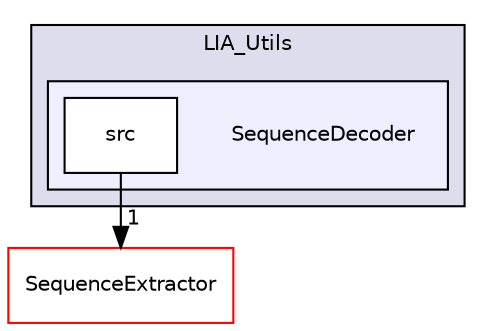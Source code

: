 digraph "LIA_Utils/SequenceDecoder" {
  compound=true
  node [ fontsize="10", fontname="Helvetica"];
  edge [ labelfontsize="10", labelfontname="Helvetica"];
  subgraph clusterdir_d943bfca0b65a7b22a1ee61fc2aed8dc {
    graph [ bgcolor="#ddddee", pencolor="black", label="LIA_Utils" fontname="Helvetica", fontsize="10", URL="dir_d943bfca0b65a7b22a1ee61fc2aed8dc.html"]
  subgraph clusterdir_fac1f6fede8311925da8d681988d7dcc {
    graph [ bgcolor="#eeeeff", pencolor="black", label="" URL="dir_fac1f6fede8311925da8d681988d7dcc.html"];
    dir_fac1f6fede8311925da8d681988d7dcc [shape=plaintext label="SequenceDecoder"];
    dir_5fba1ecb0bc9476e88bacadd1e5dc9c3 [shape=box label="src" color="black" fillcolor="white" style="filled" URL="dir_5fba1ecb0bc9476e88bacadd1e5dc9c3.html"];
  }
  }
  dir_a60afe3d20a847071eaa37bd9a8acd78 [shape=box label="SequenceExtractor" fillcolor="white" style="filled" color="red" URL="dir_a60afe3d20a847071eaa37bd9a8acd78.html"];
  dir_5fba1ecb0bc9476e88bacadd1e5dc9c3->dir_a60afe3d20a847071eaa37bd9a8acd78 [headlabel="1", labeldistance=1.5 headhref="dir_000154_000155.html"];
}
